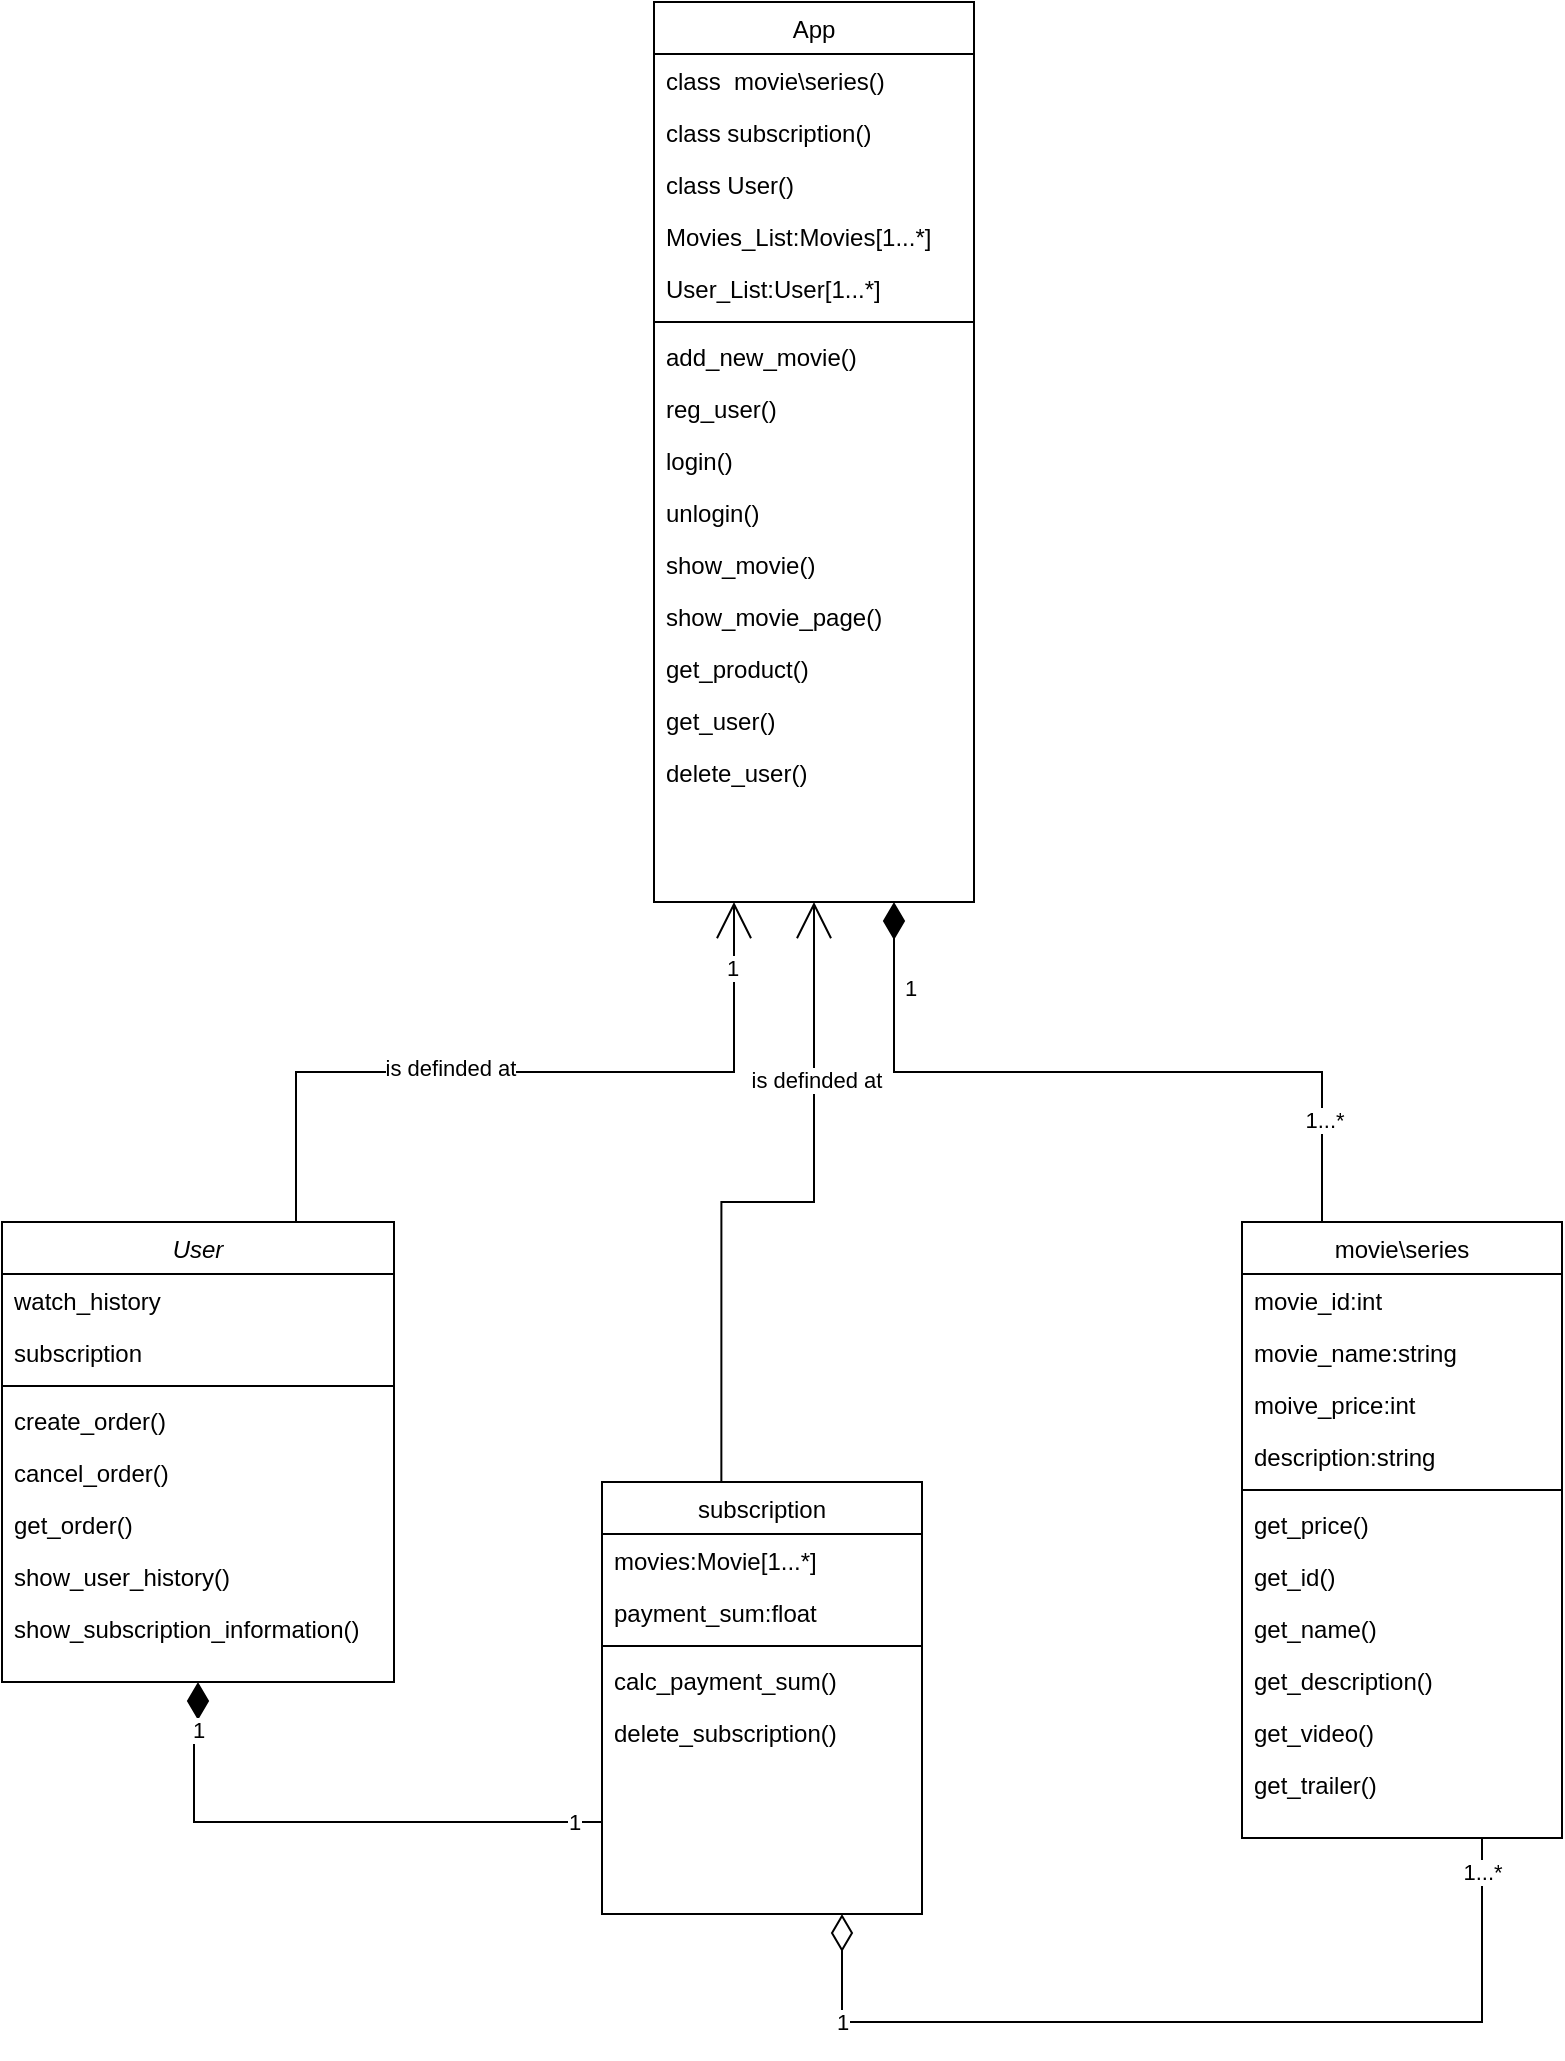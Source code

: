 <mxfile version="21.8.2" type="github">
  <diagram id="C5RBs43oDa-KdzZeNtuy" name="Page-1">
    <mxGraphModel dx="1840" dy="948" grid="1" gridSize="10" guides="1" tooltips="1" connect="1" arrows="1" fold="1" page="1" pageScale="1" pageWidth="827" pageHeight="1169" math="0" shadow="0">
      <root>
        <mxCell id="WIyWlLk6GJQsqaUBKTNV-0" />
        <mxCell id="WIyWlLk6GJQsqaUBKTNV-1" parent="WIyWlLk6GJQsqaUBKTNV-0" />
        <mxCell id="3Q_u8_WzDxRVlVa607NF-12" value="App" style="swimlane;fontStyle=0;align=center;verticalAlign=top;childLayout=stackLayout;horizontal=1;startSize=26;horizontalStack=0;resizeParent=1;resizeLast=0;collapsible=1;marginBottom=0;rounded=0;shadow=0;strokeWidth=1;" vertex="1" parent="WIyWlLk6GJQsqaUBKTNV-1">
          <mxGeometry x="350" y="10" width="160" height="450" as="geometry">
            <mxRectangle x="550" y="140" width="160" height="26" as="alternateBounds" />
          </mxGeometry>
        </mxCell>
        <mxCell id="3Q_u8_WzDxRVlVa607NF-14" value="class  movie\series()" style="text;align=left;verticalAlign=top;spacingLeft=4;spacingRight=4;overflow=hidden;rotatable=0;points=[[0,0.5],[1,0.5]];portConstraint=eastwest;rounded=0;shadow=0;html=0;" vertex="1" parent="3Q_u8_WzDxRVlVa607NF-12">
          <mxGeometry y="26" width="160" height="26" as="geometry" />
        </mxCell>
        <mxCell id="3Q_u8_WzDxRVlVa607NF-15" value="class subscription()" style="text;align=left;verticalAlign=top;spacingLeft=4;spacingRight=4;overflow=hidden;rotatable=0;points=[[0,0.5],[1,0.5]];portConstraint=eastwest;rounded=0;shadow=0;html=0;" vertex="1" parent="3Q_u8_WzDxRVlVa607NF-12">
          <mxGeometry y="52" width="160" height="26" as="geometry" />
        </mxCell>
        <mxCell id="3Q_u8_WzDxRVlVa607NF-16" value="class User()" style="text;align=left;verticalAlign=top;spacingLeft=4;spacingRight=4;overflow=hidden;rotatable=0;points=[[0,0.5],[1,0.5]];portConstraint=eastwest;rounded=0;shadow=0;html=0;" vertex="1" parent="3Q_u8_WzDxRVlVa607NF-12">
          <mxGeometry y="78" width="160" height="26" as="geometry" />
        </mxCell>
        <mxCell id="3Q_u8_WzDxRVlVa607NF-17" value="Movies_List:Movies[1...*]" style="text;align=left;verticalAlign=top;spacingLeft=4;spacingRight=4;overflow=hidden;rotatable=0;points=[[0,0.5],[1,0.5]];portConstraint=eastwest;rounded=0;shadow=0;html=0;" vertex="1" parent="3Q_u8_WzDxRVlVa607NF-12">
          <mxGeometry y="104" width="160" height="26" as="geometry" />
        </mxCell>
        <mxCell id="3Q_u8_WzDxRVlVa607NF-18" value="User_List:User[1...*]" style="text;align=left;verticalAlign=top;spacingLeft=4;spacingRight=4;overflow=hidden;rotatable=0;points=[[0,0.5],[1,0.5]];portConstraint=eastwest;rounded=0;shadow=0;html=0;" vertex="1" parent="3Q_u8_WzDxRVlVa607NF-12">
          <mxGeometry y="130" width="160" height="26" as="geometry" />
        </mxCell>
        <mxCell id="3Q_u8_WzDxRVlVa607NF-19" value="" style="line;html=1;strokeWidth=1;align=left;verticalAlign=middle;spacingTop=-1;spacingLeft=3;spacingRight=3;rotatable=0;labelPosition=right;points=[];portConstraint=eastwest;" vertex="1" parent="3Q_u8_WzDxRVlVa607NF-12">
          <mxGeometry y="156" width="160" height="8" as="geometry" />
        </mxCell>
        <mxCell id="3Q_u8_WzDxRVlVa607NF-20" value="add_new_movie()" style="text;align=left;verticalAlign=top;spacingLeft=4;spacingRight=4;overflow=hidden;rotatable=0;points=[[0,0.5],[1,0.5]];portConstraint=eastwest;" vertex="1" parent="3Q_u8_WzDxRVlVa607NF-12">
          <mxGeometry y="164" width="160" height="26" as="geometry" />
        </mxCell>
        <mxCell id="3Q_u8_WzDxRVlVa607NF-21" value="reg_user()" style="text;align=left;verticalAlign=top;spacingLeft=4;spacingRight=4;overflow=hidden;rotatable=0;points=[[0,0.5],[1,0.5]];portConstraint=eastwest;" vertex="1" parent="3Q_u8_WzDxRVlVa607NF-12">
          <mxGeometry y="190" width="160" height="26" as="geometry" />
        </mxCell>
        <mxCell id="3Q_u8_WzDxRVlVa607NF-22" value="login()" style="text;align=left;verticalAlign=top;spacingLeft=4;spacingRight=4;overflow=hidden;rotatable=0;points=[[0,0.5],[1,0.5]];portConstraint=eastwest;" vertex="1" parent="3Q_u8_WzDxRVlVa607NF-12">
          <mxGeometry y="216" width="160" height="26" as="geometry" />
        </mxCell>
        <mxCell id="3Q_u8_WzDxRVlVa607NF-23" value="unlogin()" style="text;align=left;verticalAlign=top;spacingLeft=4;spacingRight=4;overflow=hidden;rotatable=0;points=[[0,0.5],[1,0.5]];portConstraint=eastwest;" vertex="1" parent="3Q_u8_WzDxRVlVa607NF-12">
          <mxGeometry y="242" width="160" height="26" as="geometry" />
        </mxCell>
        <mxCell id="3Q_u8_WzDxRVlVa607NF-24" value="show_movie()" style="text;align=left;verticalAlign=top;spacingLeft=4;spacingRight=4;overflow=hidden;rotatable=0;points=[[0,0.5],[1,0.5]];portConstraint=eastwest;" vertex="1" parent="3Q_u8_WzDxRVlVa607NF-12">
          <mxGeometry y="268" width="160" height="26" as="geometry" />
        </mxCell>
        <mxCell id="3Q_u8_WzDxRVlVa607NF-25" value="show_movie_page()" style="text;align=left;verticalAlign=top;spacingLeft=4;spacingRight=4;overflow=hidden;rotatable=0;points=[[0,0.5],[1,0.5]];portConstraint=eastwest;" vertex="1" parent="3Q_u8_WzDxRVlVa607NF-12">
          <mxGeometry y="294" width="160" height="26" as="geometry" />
        </mxCell>
        <mxCell id="3Q_u8_WzDxRVlVa607NF-26" value="get_product()" style="text;align=left;verticalAlign=top;spacingLeft=4;spacingRight=4;overflow=hidden;rotatable=0;points=[[0,0.5],[1,0.5]];portConstraint=eastwest;" vertex="1" parent="3Q_u8_WzDxRVlVa607NF-12">
          <mxGeometry y="320" width="160" height="26" as="geometry" />
        </mxCell>
        <mxCell id="3Q_u8_WzDxRVlVa607NF-27" value="get_user()" style="text;align=left;verticalAlign=top;spacingLeft=4;spacingRight=4;overflow=hidden;rotatable=0;points=[[0,0.5],[1,0.5]];portConstraint=eastwest;" vertex="1" parent="3Q_u8_WzDxRVlVa607NF-12">
          <mxGeometry y="346" width="160" height="26" as="geometry" />
        </mxCell>
        <mxCell id="3Q_u8_WzDxRVlVa607NF-28" value="delete_user()" style="text;align=left;verticalAlign=top;spacingLeft=4;spacingRight=4;overflow=hidden;rotatable=0;points=[[0,0.5],[1,0.5]];portConstraint=eastwest;" vertex="1" parent="3Q_u8_WzDxRVlVa607NF-12">
          <mxGeometry y="372" width="160" height="26" as="geometry" />
        </mxCell>
        <mxCell id="3Q_u8_WzDxRVlVa607NF-32" value="User" style="swimlane;fontStyle=2;align=center;verticalAlign=top;childLayout=stackLayout;horizontal=1;startSize=26;horizontalStack=0;resizeParent=1;resizeLast=0;collapsible=1;marginBottom=0;rounded=0;shadow=0;strokeWidth=1;" vertex="1" parent="WIyWlLk6GJQsqaUBKTNV-1">
          <mxGeometry x="24" y="620" width="196" height="230" as="geometry">
            <mxRectangle x="230" y="140" width="160" height="26" as="alternateBounds" />
          </mxGeometry>
        </mxCell>
        <mxCell id="3Q_u8_WzDxRVlVa607NF-128" value="watch_history" style="text;align=left;verticalAlign=top;spacingLeft=4;spacingRight=4;overflow=hidden;rotatable=0;points=[[0,0.5],[1,0.5]];portConstraint=eastwest;rounded=0;shadow=0;html=0;" vertex="1" parent="3Q_u8_WzDxRVlVa607NF-32">
          <mxGeometry y="26" width="196" height="26" as="geometry" />
        </mxCell>
        <mxCell id="3Q_u8_WzDxRVlVa607NF-35" value="subscription" style="text;align=left;verticalAlign=top;spacingLeft=4;spacingRight=4;overflow=hidden;rotatable=0;points=[[0,0.5],[1,0.5]];portConstraint=eastwest;rounded=0;shadow=0;html=0;" vertex="1" parent="3Q_u8_WzDxRVlVa607NF-32">
          <mxGeometry y="52" width="196" height="26" as="geometry" />
        </mxCell>
        <mxCell id="3Q_u8_WzDxRVlVa607NF-37" value="" style="line;html=1;strokeWidth=1;align=left;verticalAlign=middle;spacingTop=-1;spacingLeft=3;spacingRight=3;rotatable=0;labelPosition=right;points=[];portConstraint=eastwest;" vertex="1" parent="3Q_u8_WzDxRVlVa607NF-32">
          <mxGeometry y="78" width="196" height="8" as="geometry" />
        </mxCell>
        <mxCell id="3Q_u8_WzDxRVlVa607NF-38" value="create_order()" style="text;align=left;verticalAlign=top;spacingLeft=4;spacingRight=4;overflow=hidden;rotatable=0;points=[[0,0.5],[1,0.5]];portConstraint=eastwest;" vertex="1" parent="3Q_u8_WzDxRVlVa607NF-32">
          <mxGeometry y="86" width="196" height="26" as="geometry" />
        </mxCell>
        <mxCell id="3Q_u8_WzDxRVlVa607NF-41" value="cancel_order()" style="text;align=left;verticalAlign=top;spacingLeft=4;spacingRight=4;overflow=hidden;rotatable=0;points=[[0,0.5],[1,0.5]];portConstraint=eastwest;" vertex="1" parent="3Q_u8_WzDxRVlVa607NF-32">
          <mxGeometry y="112" width="196" height="26" as="geometry" />
        </mxCell>
        <mxCell id="3Q_u8_WzDxRVlVa607NF-42" value="get_order()" style="text;align=left;verticalAlign=top;spacingLeft=4;spacingRight=4;overflow=hidden;rotatable=0;points=[[0,0.5],[1,0.5]];portConstraint=eastwest;" vertex="1" parent="3Q_u8_WzDxRVlVa607NF-32">
          <mxGeometry y="138" width="196" height="26" as="geometry" />
        </mxCell>
        <mxCell id="3Q_u8_WzDxRVlVa607NF-129" value="show_user_history()" style="text;align=left;verticalAlign=top;spacingLeft=4;spacingRight=4;overflow=hidden;rotatable=0;points=[[0,0.5],[1,0.5]];portConstraint=eastwest;" vertex="1" parent="3Q_u8_WzDxRVlVa607NF-32">
          <mxGeometry y="164" width="196" height="26" as="geometry" />
        </mxCell>
        <mxCell id="3Q_u8_WzDxRVlVa607NF-48" value="show_subscription_information()" style="text;align=left;verticalAlign=top;spacingLeft=4;spacingRight=4;overflow=hidden;rotatable=0;points=[[0,0.5],[1,0.5]];portConstraint=eastwest;" vertex="1" parent="3Q_u8_WzDxRVlVa607NF-32">
          <mxGeometry y="190" width="196" height="26" as="geometry" />
        </mxCell>
        <mxCell id="3Q_u8_WzDxRVlVa607NF-77" style="edgeStyle=orthogonalEdgeStyle;rounded=0;orthogonalLoop=1;jettySize=auto;html=1;endArrow=diamondThin;endFill=1;endSize=16;entryX=0.5;entryY=1;entryDx=0;entryDy=0;exitX=0;exitY=0.75;exitDx=0;exitDy=0;" edge="1" parent="WIyWlLk6GJQsqaUBKTNV-1" source="3Q_u8_WzDxRVlVa607NF-82" target="3Q_u8_WzDxRVlVa607NF-32">
          <mxGeometry relative="1" as="geometry">
            <mxPoint x="300" y="920" as="sourcePoint" />
            <mxPoint x="130" y="880" as="targetPoint" />
            <Array as="points">
              <mxPoint x="324" y="920" />
              <mxPoint x="120" y="920" />
              <mxPoint x="120" y="880" />
              <mxPoint x="122" y="880" />
            </Array>
          </mxGeometry>
        </mxCell>
        <mxCell id="3Q_u8_WzDxRVlVa607NF-78" value="1" style="edgeLabel;html=1;align=center;verticalAlign=middle;resizable=0;points=[];" vertex="1" connectable="0" parent="3Q_u8_WzDxRVlVa607NF-77">
          <mxGeometry x="0.832" relative="1" as="geometry">
            <mxPoint as="offset" />
          </mxGeometry>
        </mxCell>
        <mxCell id="3Q_u8_WzDxRVlVa607NF-79" value="1" style="edgeLabel;html=1;align=center;verticalAlign=middle;resizable=0;points=[];" vertex="1" connectable="0" parent="3Q_u8_WzDxRVlVa607NF-77">
          <mxGeometry x="-0.842" relative="1" as="geometry">
            <mxPoint as="offset" />
          </mxGeometry>
        </mxCell>
        <mxCell id="3Q_u8_WzDxRVlVa607NF-80" style="edgeStyle=orthogonalEdgeStyle;rounded=0;orthogonalLoop=1;jettySize=auto;html=1;endArrow=open;endFill=0;endSize=16;exitX=0.373;exitY=0.009;exitDx=0;exitDy=0;exitPerimeter=0;entryX=0.5;entryY=1;entryDx=0;entryDy=0;" edge="1" parent="WIyWlLk6GJQsqaUBKTNV-1" source="3Q_u8_WzDxRVlVa607NF-82" target="3Q_u8_WzDxRVlVa607NF-12">
          <mxGeometry relative="1" as="geometry">
            <mxPoint x="514" y="680" as="sourcePoint" />
            <mxPoint x="384" y="500" as="targetPoint" />
            <Array as="points" />
          </mxGeometry>
        </mxCell>
        <mxCell id="3Q_u8_WzDxRVlVa607NF-81" value="is definded at" style="edgeLabel;html=1;align=center;verticalAlign=middle;resizable=0;points=[];" vertex="1" connectable="0" parent="3Q_u8_WzDxRVlVa607NF-80">
          <mxGeometry x="0.474" y="-1" relative="1" as="geometry">
            <mxPoint as="offset" />
          </mxGeometry>
        </mxCell>
        <mxCell id="3Q_u8_WzDxRVlVa607NF-82" value="subscription" style="swimlane;fontStyle=0;align=center;verticalAlign=top;childLayout=stackLayout;horizontal=1;startSize=26;horizontalStack=0;resizeParent=1;resizeLast=0;collapsible=1;marginBottom=0;rounded=0;shadow=0;strokeWidth=1;" vertex="1" parent="WIyWlLk6GJQsqaUBKTNV-1">
          <mxGeometry x="324" y="750" width="160" height="216" as="geometry">
            <mxRectangle x="550" y="140" width="160" height="26" as="alternateBounds" />
          </mxGeometry>
        </mxCell>
        <mxCell id="3Q_u8_WzDxRVlVa607NF-83" value="movies:Movie[1...*]" style="text;align=left;verticalAlign=top;spacingLeft=4;spacingRight=4;overflow=hidden;rotatable=0;points=[[0,0.5],[1,0.5]];portConstraint=eastwest;rounded=0;shadow=0;html=0;" vertex="1" parent="3Q_u8_WzDxRVlVa607NF-82">
          <mxGeometry y="26" width="160" height="26" as="geometry" />
        </mxCell>
        <mxCell id="3Q_u8_WzDxRVlVa607NF-84" value="payment_sum:float" style="text;align=left;verticalAlign=top;spacingLeft=4;spacingRight=4;overflow=hidden;rotatable=0;points=[[0,0.5],[1,0.5]];portConstraint=eastwest;rounded=0;shadow=0;html=0;" vertex="1" parent="3Q_u8_WzDxRVlVa607NF-82">
          <mxGeometry y="52" width="160" height="26" as="geometry" />
        </mxCell>
        <mxCell id="3Q_u8_WzDxRVlVa607NF-85" value="" style="line;html=1;strokeWidth=1;align=left;verticalAlign=middle;spacingTop=-1;spacingLeft=3;spacingRight=3;rotatable=0;labelPosition=right;points=[];portConstraint=eastwest;" vertex="1" parent="3Q_u8_WzDxRVlVa607NF-82">
          <mxGeometry y="78" width="160" height="8" as="geometry" />
        </mxCell>
        <mxCell id="3Q_u8_WzDxRVlVa607NF-86" value="calc_payment_sum()" style="text;align=left;verticalAlign=top;spacingLeft=4;spacingRight=4;overflow=hidden;rotatable=0;points=[[0,0.5],[1,0.5]];portConstraint=eastwest;" vertex="1" parent="3Q_u8_WzDxRVlVa607NF-82">
          <mxGeometry y="86" width="160" height="26" as="geometry" />
        </mxCell>
        <mxCell id="3Q_u8_WzDxRVlVa607NF-90" value="delete_subscription()" style="text;align=left;verticalAlign=top;spacingLeft=4;spacingRight=4;overflow=hidden;rotatable=0;points=[[0,0.5],[1,0.5]];portConstraint=eastwest;" vertex="1" parent="3Q_u8_WzDxRVlVa607NF-82">
          <mxGeometry y="112" width="160" height="26" as="geometry" />
        </mxCell>
        <mxCell id="3Q_u8_WzDxRVlVa607NF-91" value="movie\series" style="swimlane;fontStyle=0;align=center;verticalAlign=top;childLayout=stackLayout;horizontal=1;startSize=26;horizontalStack=0;resizeParent=1;resizeLast=0;collapsible=1;marginBottom=0;rounded=0;shadow=0;strokeWidth=1;" vertex="1" parent="WIyWlLk6GJQsqaUBKTNV-1">
          <mxGeometry x="644" y="620" width="160" height="308" as="geometry">
            <mxRectangle x="550" y="140" width="160" height="26" as="alternateBounds" />
          </mxGeometry>
        </mxCell>
        <mxCell id="3Q_u8_WzDxRVlVa607NF-92" value="movie_id:int" style="text;align=left;verticalAlign=top;spacingLeft=4;spacingRight=4;overflow=hidden;rotatable=0;points=[[0,0.5],[1,0.5]];portConstraint=eastwest;rounded=0;shadow=0;html=0;" vertex="1" parent="3Q_u8_WzDxRVlVa607NF-91">
          <mxGeometry y="26" width="160" height="26" as="geometry" />
        </mxCell>
        <mxCell id="3Q_u8_WzDxRVlVa607NF-93" value="movie_name:string" style="text;align=left;verticalAlign=top;spacingLeft=4;spacingRight=4;overflow=hidden;rotatable=0;points=[[0,0.5],[1,0.5]];portConstraint=eastwest;rounded=0;shadow=0;html=0;" vertex="1" parent="3Q_u8_WzDxRVlVa607NF-91">
          <mxGeometry y="52" width="160" height="26" as="geometry" />
        </mxCell>
        <mxCell id="3Q_u8_WzDxRVlVa607NF-94" value="moive_price:int" style="text;align=left;verticalAlign=top;spacingLeft=4;spacingRight=4;overflow=hidden;rotatable=0;points=[[0,0.5],[1,0.5]];portConstraint=eastwest;rounded=0;shadow=0;html=0;" vertex="1" parent="3Q_u8_WzDxRVlVa607NF-91">
          <mxGeometry y="78" width="160" height="26" as="geometry" />
        </mxCell>
        <mxCell id="3Q_u8_WzDxRVlVa607NF-95" value="description:string" style="text;align=left;verticalAlign=top;spacingLeft=4;spacingRight=4;overflow=hidden;rotatable=0;points=[[0,0.5],[1,0.5]];portConstraint=eastwest;rounded=0;shadow=0;html=0;" vertex="1" parent="3Q_u8_WzDxRVlVa607NF-91">
          <mxGeometry y="104" width="160" height="26" as="geometry" />
        </mxCell>
        <mxCell id="3Q_u8_WzDxRVlVa607NF-96" value="" style="line;html=1;strokeWidth=1;align=left;verticalAlign=middle;spacingTop=-1;spacingLeft=3;spacingRight=3;rotatable=0;labelPosition=right;points=[];portConstraint=eastwest;" vertex="1" parent="3Q_u8_WzDxRVlVa607NF-91">
          <mxGeometry y="130" width="160" height="8" as="geometry" />
        </mxCell>
        <mxCell id="3Q_u8_WzDxRVlVa607NF-99" value="get_price()" style="text;align=left;verticalAlign=top;spacingLeft=4;spacingRight=4;overflow=hidden;rotatable=0;points=[[0,0.5],[1,0.5]];portConstraint=eastwest;" vertex="1" parent="3Q_u8_WzDxRVlVa607NF-91">
          <mxGeometry y="138" width="160" height="26" as="geometry" />
        </mxCell>
        <mxCell id="3Q_u8_WzDxRVlVa607NF-100" value="get_id()" style="text;align=left;verticalAlign=top;spacingLeft=4;spacingRight=4;overflow=hidden;rotatable=0;points=[[0,0.5],[1,0.5]];portConstraint=eastwest;" vertex="1" parent="3Q_u8_WzDxRVlVa607NF-91">
          <mxGeometry y="164" width="160" height="26" as="geometry" />
        </mxCell>
        <mxCell id="3Q_u8_WzDxRVlVa607NF-101" value="get_name()" style="text;align=left;verticalAlign=top;spacingLeft=4;spacingRight=4;overflow=hidden;rotatable=0;points=[[0,0.5],[1,0.5]];portConstraint=eastwest;" vertex="1" parent="3Q_u8_WzDxRVlVa607NF-91">
          <mxGeometry y="190" width="160" height="26" as="geometry" />
        </mxCell>
        <mxCell id="3Q_u8_WzDxRVlVa607NF-102" value="get_description()" style="text;align=left;verticalAlign=top;spacingLeft=4;spacingRight=4;overflow=hidden;rotatable=0;points=[[0,0.5],[1,0.5]];portConstraint=eastwest;" vertex="1" parent="3Q_u8_WzDxRVlVa607NF-91">
          <mxGeometry y="216" width="160" height="26" as="geometry" />
        </mxCell>
        <mxCell id="3Q_u8_WzDxRVlVa607NF-123" value="get_video()" style="text;align=left;verticalAlign=top;spacingLeft=4;spacingRight=4;overflow=hidden;rotatable=0;points=[[0,0.5],[1,0.5]];portConstraint=eastwest;" vertex="1" parent="3Q_u8_WzDxRVlVa607NF-91">
          <mxGeometry y="242" width="160" height="26" as="geometry" />
        </mxCell>
        <mxCell id="3Q_u8_WzDxRVlVa607NF-124" value="get_trailer()" style="text;align=left;verticalAlign=top;spacingLeft=4;spacingRight=4;overflow=hidden;rotatable=0;points=[[0,0.5],[1,0.5]];portConstraint=eastwest;" vertex="1" parent="3Q_u8_WzDxRVlVa607NF-91">
          <mxGeometry y="268" width="160" height="26" as="geometry" />
        </mxCell>
        <mxCell id="3Q_u8_WzDxRVlVa607NF-107" style="edgeStyle=orthogonalEdgeStyle;rounded=0;orthogonalLoop=1;jettySize=auto;html=1;exitX=0.25;exitY=0;exitDx=0;exitDy=0;endArrow=diamondThin;endFill=1;endSize=16;entryX=0.75;entryY=1;entryDx=0;entryDy=0;" edge="1" parent="WIyWlLk6GJQsqaUBKTNV-1" source="3Q_u8_WzDxRVlVa607NF-91" target="3Q_u8_WzDxRVlVa607NF-12">
          <mxGeometry relative="1" as="geometry">
            <mxPoint x="444" y="490" as="targetPoint" />
          </mxGeometry>
        </mxCell>
        <mxCell id="3Q_u8_WzDxRVlVa607NF-108" value="1" style="edgeLabel;html=1;align=center;verticalAlign=middle;resizable=0;points=[];" vertex="1" connectable="0" parent="3Q_u8_WzDxRVlVa607NF-107">
          <mxGeometry x="0.774" relative="1" as="geometry">
            <mxPoint x="8" as="offset" />
          </mxGeometry>
        </mxCell>
        <mxCell id="3Q_u8_WzDxRVlVa607NF-109" value="1...*" style="edgeLabel;html=1;align=center;verticalAlign=middle;resizable=0;points=[];" vertex="1" connectable="0" parent="3Q_u8_WzDxRVlVa607NF-107">
          <mxGeometry x="-0.728" y="-1" relative="1" as="geometry">
            <mxPoint as="offset" />
          </mxGeometry>
        </mxCell>
        <mxCell id="3Q_u8_WzDxRVlVa607NF-110" style="edgeStyle=orthogonalEdgeStyle;rounded=0;orthogonalLoop=1;jettySize=auto;html=1;endArrow=diamondThin;endFill=0;endSize=16;exitX=0.75;exitY=1;exitDx=0;exitDy=0;entryX=0.75;entryY=1;entryDx=0;entryDy=0;" edge="1" parent="WIyWlLk6GJQsqaUBKTNV-1" source="3Q_u8_WzDxRVlVa607NF-91" target="3Q_u8_WzDxRVlVa607NF-82">
          <mxGeometry relative="1" as="geometry">
            <mxPoint x="834" y="680" as="sourcePoint" />
            <mxPoint x="560" y="1090" as="targetPoint" />
            <Array as="points">
              <mxPoint x="764" y="1020" />
              <mxPoint x="444" y="1020" />
            </Array>
          </mxGeometry>
        </mxCell>
        <mxCell id="3Q_u8_WzDxRVlVa607NF-111" value="1...*" style="edgeLabel;html=1;align=center;verticalAlign=middle;resizable=0;points=[];" vertex="1" connectable="0" parent="3Q_u8_WzDxRVlVa607NF-110">
          <mxGeometry x="-0.908" relative="1" as="geometry">
            <mxPoint y="-5" as="offset" />
          </mxGeometry>
        </mxCell>
        <mxCell id="3Q_u8_WzDxRVlVa607NF-112" value="1" style="edgeLabel;html=1;align=center;verticalAlign=middle;resizable=0;points=[];" vertex="1" connectable="0" parent="3Q_u8_WzDxRVlVa607NF-110">
          <mxGeometry x="0.771" relative="1" as="geometry">
            <mxPoint as="offset" />
          </mxGeometry>
        </mxCell>
        <mxCell id="3Q_u8_WzDxRVlVa607NF-117" style="edgeStyle=orthogonalEdgeStyle;rounded=0;orthogonalLoop=1;jettySize=auto;html=1;endArrow=open;endFill=0;endSize=16;exitX=0.75;exitY=0;exitDx=0;exitDy=0;entryX=0.25;entryY=1;entryDx=0;entryDy=0;" edge="1" parent="WIyWlLk6GJQsqaUBKTNV-1" source="3Q_u8_WzDxRVlVa607NF-32" target="3Q_u8_WzDxRVlVa607NF-12">
          <mxGeometry relative="1" as="geometry">
            <mxPoint x="304" y="820" as="sourcePoint" />
            <mxPoint x="314" y="490" as="targetPoint" />
          </mxGeometry>
        </mxCell>
        <mxCell id="3Q_u8_WzDxRVlVa607NF-118" value="1" style="edgeLabel;html=1;align=center;verticalAlign=middle;resizable=0;points=[];" vertex="1" connectable="0" parent="3Q_u8_WzDxRVlVa607NF-117">
          <mxGeometry x="0.925" y="1" relative="1" as="geometry">
            <mxPoint y="19" as="offset" />
          </mxGeometry>
        </mxCell>
        <mxCell id="3Q_u8_WzDxRVlVa607NF-119" value="is definded at" style="edgeLabel;html=1;align=center;verticalAlign=middle;resizable=0;points=[];" vertex="1" connectable="0" parent="3Q_u8_WzDxRVlVa607NF-117">
          <mxGeometry x="-0.201" y="2" relative="1" as="geometry">
            <mxPoint as="offset" />
          </mxGeometry>
        </mxCell>
      </root>
    </mxGraphModel>
  </diagram>
</mxfile>
